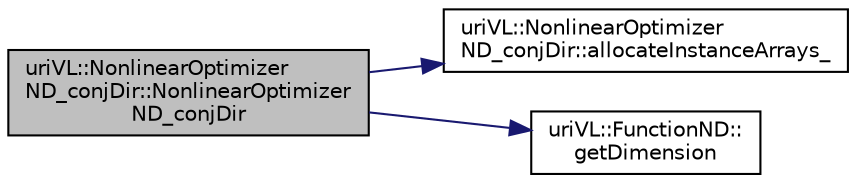 digraph "uriVL::NonlinearOptimizerND_conjDir::NonlinearOptimizerND_conjDir"
{
  edge [fontname="Helvetica",fontsize="10",labelfontname="Helvetica",labelfontsize="10"];
  node [fontname="Helvetica",fontsize="10",shape=record];
  rankdir="LR";
  Node1 [label="uriVL::NonlinearOptimizer\lND_conjDir::NonlinearOptimizer\lND_conjDir",height=0.2,width=0.4,color="black", fillcolor="grey75", style="filled", fontcolor="black"];
  Node1 -> Node2 [color="midnightblue",fontsize="10",style="solid",fontname="Helvetica"];
  Node2 [label="uriVL::NonlinearOptimizer\lND_conjDir::allocateInstanceArrays_",height=0.2,width=0.4,color="black", fillcolor="white", style="filled",URL="$classuriVL_1_1NonlinearOptimizerND__conjDir.html#a058d8b26899003d65cf2c164f3225fa8",tooltip="(re)allocates internal arrays following a change of function "];
  Node1 -> Node3 [color="midnightblue",fontsize="10",style="solid",fontname="Helvetica"];
  Node3 [label="uriVL::FunctionND::\lgetDimension",height=0.2,width=0.4,color="black", fillcolor="white", style="filled",URL="$classuriVL_1_1FunctionND.html#a4d6cf357bf7eb7fd7d87dc9d7d631d8f",tooltip="Returns the dimension of this function&#39;s domain. "];
}
